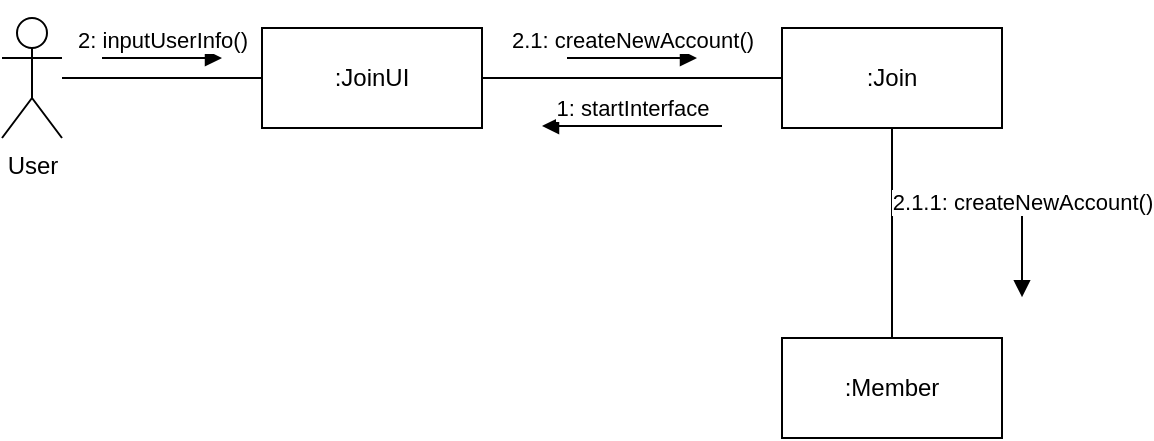 <mxfile version="19.0.3" type="device"><diagram id="XBt6nNLJoed0ESCUk4r5" name="페이지-1"><mxGraphModel dx="633" dy="615" grid="1" gridSize="10" guides="1" tooltips="1" connect="1" arrows="1" fold="1" page="1" pageScale="1" pageWidth="827" pageHeight="1169" math="0" shadow="0"><root><mxCell id="0"/><mxCell id="1" parent="0"/><mxCell id="okseF1VmkXQ9maiGENIM-8" value="User" style="shape=umlActor;verticalLabelPosition=bottom;verticalAlign=top;html=1;outlineConnect=0;" parent="1" vertex="1"><mxGeometry x="170" y="290" width="30" height="60" as="geometry"/></mxCell><mxCell id="okseF1VmkXQ9maiGENIM-13" value=":JoinUI" style="html=1;whiteSpace=wrap;" parent="1" vertex="1"><mxGeometry x="300" y="295" width="110" height="50" as="geometry"/></mxCell><mxCell id="okseF1VmkXQ9maiGENIM-14" value=":Join" style="html=1;whiteSpace=wrap;" parent="1" vertex="1"><mxGeometry x="560" y="295" width="110" height="50" as="geometry"/></mxCell><mxCell id="okseF1VmkXQ9maiGENIM-16" value="" style="line;strokeWidth=1;fillColor=none;align=left;verticalAlign=middle;spacingTop=-1;spacingLeft=3;spacingRight=3;rotatable=0;labelPosition=right;points=[];portConstraint=eastwest;strokeColor=inherit;" parent="1" vertex="1"><mxGeometry x="200" y="316" width="100" height="8" as="geometry"/></mxCell><mxCell id="okseF1VmkXQ9maiGENIM-17" value="&lt;br&gt;2: inputUserInfo()" style="html=1;verticalAlign=bottom;endArrow=block;edgeStyle=elbowEdgeStyle;elbow=vertical;curved=0;rounded=0;" parent="1" edge="1"><mxGeometry width="80" relative="1" as="geometry"><mxPoint x="220" y="310" as="sourcePoint"/><mxPoint x="280" y="310" as="targetPoint"/><mxPoint as="offset"/></mxGeometry></mxCell><mxCell id="okseF1VmkXQ9maiGENIM-18" value="" style="line;strokeWidth=1;fillColor=none;align=left;verticalAlign=middle;spacingTop=-1;spacingLeft=3;spacingRight=3;rotatable=0;labelPosition=right;points=[];portConstraint=eastwest;strokeColor=inherit;" parent="1" vertex="1"><mxGeometry x="410" y="316" width="150" height="8" as="geometry"/></mxCell><mxCell id="okseF1VmkXQ9maiGENIM-19" value="2.1: createNewAccount()" style="html=1;verticalAlign=bottom;endArrow=block;edgeStyle=elbowEdgeStyle;elbow=vertical;curved=0;rounded=0;" parent="1" edge="1"><mxGeometry width="80" relative="1" as="geometry"><mxPoint x="452.5" y="310" as="sourcePoint"/><mxPoint x="517.5" y="310" as="targetPoint"/></mxGeometry></mxCell><mxCell id="okseF1VmkXQ9maiGENIM-20" value=":Member" style="html=1;whiteSpace=wrap;" parent="1" vertex="1"><mxGeometry x="560" y="450" width="110" height="50" as="geometry"/></mxCell><mxCell id="6epZlQ79FYT12wTbwfkm-1" value="" style="endArrow=none;html=1;rounded=0;exitX=0.5;exitY=0;exitDx=0;exitDy=0;entryX=0.5;entryY=1;entryDx=0;entryDy=0;" parent="1" source="okseF1VmkXQ9maiGENIM-20" target="okseF1VmkXQ9maiGENIM-14" edge="1"><mxGeometry width="50" height="50" relative="1" as="geometry"><mxPoint x="570" y="395" as="sourcePoint"/><mxPoint x="620" y="345" as="targetPoint"/></mxGeometry></mxCell><mxCell id="6epZlQ79FYT12wTbwfkm-2" value="2.1.1: createNewAccount()" style="html=1;verticalAlign=bottom;endArrow=block;edgeStyle=elbowEdgeStyle;elbow=vertical;curved=0;rounded=0;" parent="1" edge="1"><mxGeometry x="-0.577" width="80" relative="1" as="geometry"><mxPoint x="680" y="380" as="sourcePoint"/><mxPoint x="680" y="429.57" as="targetPoint"/><mxPoint as="offset"/></mxGeometry></mxCell><mxCell id="T3Wdk3D-1kVVHDk4KSye-1" value="1: startInterface" style="html=1;verticalAlign=bottom;endArrow=block;rounded=0;" parent="1" edge="1"><mxGeometry width="80" relative="1" as="geometry"><mxPoint x="530" y="344" as="sourcePoint"/><mxPoint x="440" y="344" as="targetPoint"/></mxGeometry></mxCell></root></mxGraphModel></diagram></mxfile>
